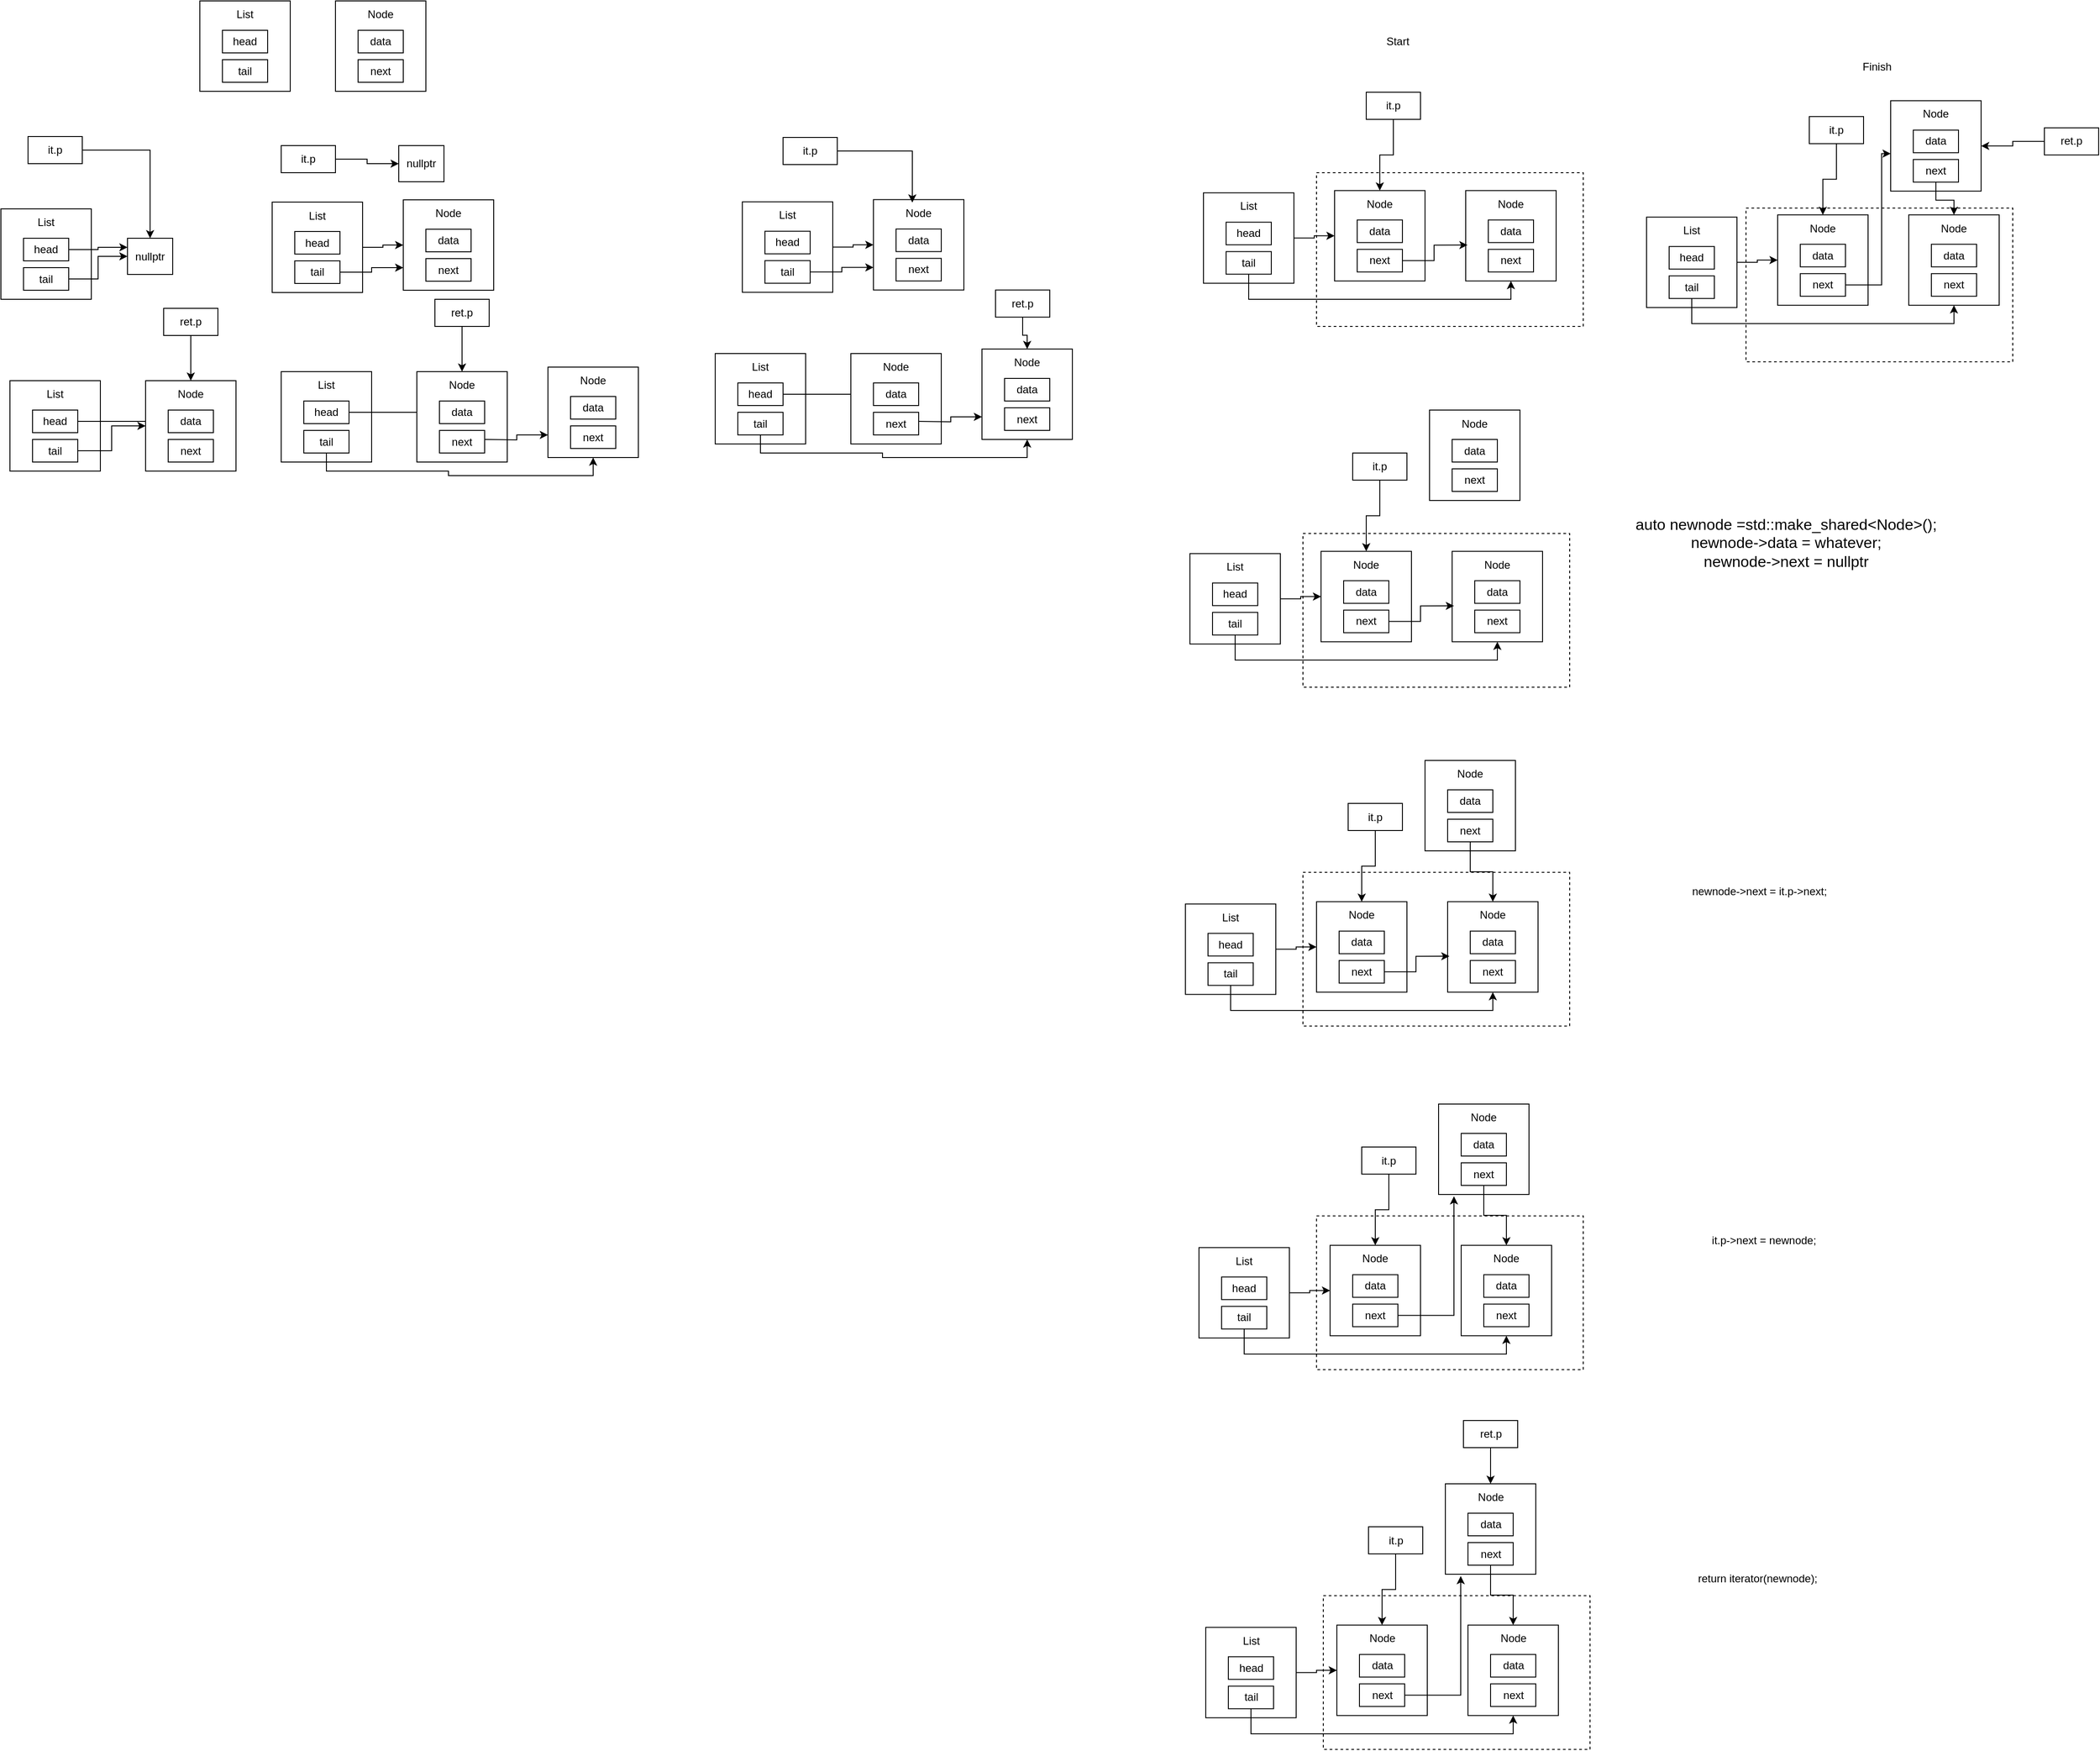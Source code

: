 <mxfile version="27.1.3">
  <diagram name="Page-1" id="NJ3bJq6OFTAaOYSWZV62">
    <mxGraphModel dx="1426" dy="754" grid="1" gridSize="10" guides="1" tooltips="1" connect="1" arrows="1" fold="1" page="1" pageScale="1" pageWidth="850" pageHeight="1100" math="0" shadow="0">
      <root>
        <mxCell id="0" />
        <mxCell id="1" parent="0" />
        <mxCell id="VThvGhGydYFepj7SWts7-1" value="" style="rounded=0;whiteSpace=wrap;html=1;" vertex="1" parent="1">
          <mxGeometry x="270" y="100" width="100" height="100" as="geometry" />
        </mxCell>
        <mxCell id="VThvGhGydYFepj7SWts7-2" value="List" style="text;html=1;align=center;verticalAlign=middle;whiteSpace=wrap;rounded=0;" vertex="1" parent="1">
          <mxGeometry x="290" y="100" width="60" height="30" as="geometry" />
        </mxCell>
        <mxCell id="VThvGhGydYFepj7SWts7-3" value="head" style="rounded=0;whiteSpace=wrap;html=1;" vertex="1" parent="1">
          <mxGeometry x="295" y="132.5" width="50" height="25" as="geometry" />
        </mxCell>
        <mxCell id="VThvGhGydYFepj7SWts7-4" value="tail" style="rounded=0;whiteSpace=wrap;html=1;" vertex="1" parent="1">
          <mxGeometry x="295" y="165" width="50" height="25" as="geometry" />
        </mxCell>
        <mxCell id="VThvGhGydYFepj7SWts7-5" value="" style="rounded=0;whiteSpace=wrap;html=1;" vertex="1" parent="1">
          <mxGeometry x="420" y="100" width="100" height="100" as="geometry" />
        </mxCell>
        <mxCell id="VThvGhGydYFepj7SWts7-6" value="Node" style="text;html=1;align=center;verticalAlign=middle;whiteSpace=wrap;rounded=0;" vertex="1" parent="1">
          <mxGeometry x="440" y="100" width="60" height="30" as="geometry" />
        </mxCell>
        <mxCell id="VThvGhGydYFepj7SWts7-7" value="data" style="rounded=0;whiteSpace=wrap;html=1;" vertex="1" parent="1">
          <mxGeometry x="445" y="132.5" width="50" height="25" as="geometry" />
        </mxCell>
        <mxCell id="VThvGhGydYFepj7SWts7-8" value="next" style="rounded=0;whiteSpace=wrap;html=1;" vertex="1" parent="1">
          <mxGeometry x="445" y="165" width="50" height="25" as="geometry" />
        </mxCell>
        <mxCell id="VThvGhGydYFepj7SWts7-9" value="" style="rounded=0;whiteSpace=wrap;html=1;" vertex="1" parent="1">
          <mxGeometry x="50" y="330" width="100" height="100" as="geometry" />
        </mxCell>
        <mxCell id="VThvGhGydYFepj7SWts7-10" value="List" style="text;html=1;align=center;verticalAlign=middle;whiteSpace=wrap;rounded=0;" vertex="1" parent="1">
          <mxGeometry x="70" y="330" width="60" height="30" as="geometry" />
        </mxCell>
        <mxCell id="VThvGhGydYFepj7SWts7-15" style="edgeStyle=orthogonalEdgeStyle;rounded=0;orthogonalLoop=1;jettySize=auto;html=1;entryX=0;entryY=0.25;entryDx=0;entryDy=0;" edge="1" parent="1" source="VThvGhGydYFepj7SWts7-11" target="VThvGhGydYFepj7SWts7-13">
          <mxGeometry relative="1" as="geometry" />
        </mxCell>
        <mxCell id="VThvGhGydYFepj7SWts7-11" value="head" style="rounded=0;whiteSpace=wrap;html=1;" vertex="1" parent="1">
          <mxGeometry x="75" y="362.5" width="50" height="25" as="geometry" />
        </mxCell>
        <mxCell id="VThvGhGydYFepj7SWts7-14" style="edgeStyle=orthogonalEdgeStyle;rounded=0;orthogonalLoop=1;jettySize=auto;html=1;" edge="1" parent="1" source="VThvGhGydYFepj7SWts7-12" target="VThvGhGydYFepj7SWts7-13">
          <mxGeometry relative="1" as="geometry" />
        </mxCell>
        <mxCell id="VThvGhGydYFepj7SWts7-12" value="tail" style="rounded=0;whiteSpace=wrap;html=1;" vertex="1" parent="1">
          <mxGeometry x="75" y="395" width="50" height="25" as="geometry" />
        </mxCell>
        <mxCell id="VThvGhGydYFepj7SWts7-13" value="nullptr" style="rounded=0;whiteSpace=wrap;html=1;" vertex="1" parent="1">
          <mxGeometry x="190" y="362.5" width="50" height="40" as="geometry" />
        </mxCell>
        <mxCell id="VThvGhGydYFepj7SWts7-27" style="edgeStyle=orthogonalEdgeStyle;rounded=0;orthogonalLoop=1;jettySize=auto;html=1;entryX=0;entryY=0.5;entryDx=0;entryDy=0;" edge="1" parent="1" source="VThvGhGydYFepj7SWts7-16" target="VThvGhGydYFepj7SWts7-23">
          <mxGeometry relative="1" as="geometry" />
        </mxCell>
        <mxCell id="VThvGhGydYFepj7SWts7-16" value="" style="rounded=0;whiteSpace=wrap;html=1;" vertex="1" parent="1">
          <mxGeometry x="350" y="322.5" width="100" height="100" as="geometry" />
        </mxCell>
        <mxCell id="VThvGhGydYFepj7SWts7-17" value="List" style="text;html=1;align=center;verticalAlign=middle;whiteSpace=wrap;rounded=0;" vertex="1" parent="1">
          <mxGeometry x="370" y="322.5" width="60" height="30" as="geometry" />
        </mxCell>
        <mxCell id="VThvGhGydYFepj7SWts7-18" value="head" style="rounded=0;whiteSpace=wrap;html=1;" vertex="1" parent="1">
          <mxGeometry x="375" y="355" width="50" height="25" as="geometry" />
        </mxCell>
        <mxCell id="VThvGhGydYFepj7SWts7-34" style="edgeStyle=orthogonalEdgeStyle;rounded=0;orthogonalLoop=1;jettySize=auto;html=1;entryX=0;entryY=0.75;entryDx=0;entryDy=0;" edge="1" parent="1" source="VThvGhGydYFepj7SWts7-19" target="VThvGhGydYFepj7SWts7-23">
          <mxGeometry relative="1" as="geometry" />
        </mxCell>
        <mxCell id="VThvGhGydYFepj7SWts7-19" value="tail" style="rounded=0;whiteSpace=wrap;html=1;" vertex="1" parent="1">
          <mxGeometry x="375" y="387.5" width="50" height="25" as="geometry" />
        </mxCell>
        <mxCell id="VThvGhGydYFepj7SWts7-21" style="edgeStyle=orthogonalEdgeStyle;rounded=0;orthogonalLoop=1;jettySize=auto;html=1;" edge="1" parent="1" source="VThvGhGydYFepj7SWts7-20" target="VThvGhGydYFepj7SWts7-13">
          <mxGeometry relative="1" as="geometry" />
        </mxCell>
        <mxCell id="VThvGhGydYFepj7SWts7-20" value="it.p" style="rounded=0;whiteSpace=wrap;html=1;" vertex="1" parent="1">
          <mxGeometry x="80" y="250" width="60" height="30" as="geometry" />
        </mxCell>
        <mxCell id="VThvGhGydYFepj7SWts7-33" style="edgeStyle=orthogonalEdgeStyle;rounded=0;orthogonalLoop=1;jettySize=auto;html=1;entryX=0;entryY=0.5;entryDx=0;entryDy=0;" edge="1" parent="1" source="VThvGhGydYFepj7SWts7-22" target="VThvGhGydYFepj7SWts7-32">
          <mxGeometry relative="1" as="geometry" />
        </mxCell>
        <mxCell id="VThvGhGydYFepj7SWts7-22" value="it.p" style="rounded=0;whiteSpace=wrap;html=1;" vertex="1" parent="1">
          <mxGeometry x="360" y="260" width="60" height="30" as="geometry" />
        </mxCell>
        <mxCell id="VThvGhGydYFepj7SWts7-23" value="" style="rounded=0;whiteSpace=wrap;html=1;" vertex="1" parent="1">
          <mxGeometry x="495" y="320" width="100" height="100" as="geometry" />
        </mxCell>
        <mxCell id="VThvGhGydYFepj7SWts7-24" value="Node" style="text;html=1;align=center;verticalAlign=middle;whiteSpace=wrap;rounded=0;" vertex="1" parent="1">
          <mxGeometry x="515" y="320" width="60" height="30" as="geometry" />
        </mxCell>
        <mxCell id="VThvGhGydYFepj7SWts7-25" value="data" style="rounded=0;whiteSpace=wrap;html=1;" vertex="1" parent="1">
          <mxGeometry x="520" y="352.5" width="50" height="25" as="geometry" />
        </mxCell>
        <mxCell id="VThvGhGydYFepj7SWts7-26" value="next" style="rounded=0;whiteSpace=wrap;html=1;" vertex="1" parent="1">
          <mxGeometry x="520" y="385" width="50" height="25" as="geometry" />
        </mxCell>
        <mxCell id="VThvGhGydYFepj7SWts7-32" value="nullptr" style="rounded=0;whiteSpace=wrap;html=1;" vertex="1" parent="1">
          <mxGeometry x="490" y="260" width="50" height="40" as="geometry" />
        </mxCell>
        <mxCell id="VThvGhGydYFepj7SWts7-39" value="it.p" style="rounded=0;whiteSpace=wrap;html=1;" vertex="1" parent="1">
          <mxGeometry x="915" y="251" width="60" height="30" as="geometry" />
        </mxCell>
        <mxCell id="VThvGhGydYFepj7SWts7-40" style="edgeStyle=orthogonalEdgeStyle;rounded=0;orthogonalLoop=1;jettySize=auto;html=1;entryX=0;entryY=0.5;entryDx=0;entryDy=0;" edge="1" parent="1" source="VThvGhGydYFepj7SWts7-41" target="VThvGhGydYFepj7SWts7-46">
          <mxGeometry relative="1" as="geometry" />
        </mxCell>
        <mxCell id="VThvGhGydYFepj7SWts7-41" value="" style="rounded=0;whiteSpace=wrap;html=1;" vertex="1" parent="1">
          <mxGeometry x="870" y="322.25" width="100" height="100" as="geometry" />
        </mxCell>
        <mxCell id="VThvGhGydYFepj7SWts7-42" value="List" style="text;html=1;align=center;verticalAlign=middle;whiteSpace=wrap;rounded=0;" vertex="1" parent="1">
          <mxGeometry x="890" y="322.25" width="60" height="30" as="geometry" />
        </mxCell>
        <mxCell id="VThvGhGydYFepj7SWts7-43" value="head" style="rounded=0;whiteSpace=wrap;html=1;" vertex="1" parent="1">
          <mxGeometry x="895" y="354.75" width="50" height="25" as="geometry" />
        </mxCell>
        <mxCell id="VThvGhGydYFepj7SWts7-44" style="edgeStyle=orthogonalEdgeStyle;rounded=0;orthogonalLoop=1;jettySize=auto;html=1;entryX=0;entryY=0.75;entryDx=0;entryDy=0;" edge="1" parent="1" source="VThvGhGydYFepj7SWts7-45" target="VThvGhGydYFepj7SWts7-46">
          <mxGeometry relative="1" as="geometry" />
        </mxCell>
        <mxCell id="VThvGhGydYFepj7SWts7-45" value="tail" style="rounded=0;whiteSpace=wrap;html=1;" vertex="1" parent="1">
          <mxGeometry x="895" y="387.25" width="50" height="25" as="geometry" />
        </mxCell>
        <mxCell id="VThvGhGydYFepj7SWts7-46" value="" style="rounded=0;whiteSpace=wrap;html=1;" vertex="1" parent="1">
          <mxGeometry x="1015" y="319.75" width="100" height="100" as="geometry" />
        </mxCell>
        <mxCell id="VThvGhGydYFepj7SWts7-47" value="Node" style="text;html=1;align=center;verticalAlign=middle;whiteSpace=wrap;rounded=0;" vertex="1" parent="1">
          <mxGeometry x="1035" y="319.75" width="60" height="30" as="geometry" />
        </mxCell>
        <mxCell id="VThvGhGydYFepj7SWts7-48" value="data" style="rounded=0;whiteSpace=wrap;html=1;" vertex="1" parent="1">
          <mxGeometry x="1040" y="352.25" width="50" height="25" as="geometry" />
        </mxCell>
        <mxCell id="VThvGhGydYFepj7SWts7-49" value="next" style="rounded=0;whiteSpace=wrap;html=1;" vertex="1" parent="1">
          <mxGeometry x="1040" y="384.75" width="50" height="25" as="geometry" />
        </mxCell>
        <mxCell id="VThvGhGydYFepj7SWts7-50" style="edgeStyle=orthogonalEdgeStyle;rounded=0;orthogonalLoop=1;jettySize=auto;html=1;entryX=0.383;entryY=0.108;entryDx=0;entryDy=0;entryPerimeter=0;" edge="1" parent="1" source="VThvGhGydYFepj7SWts7-39" target="VThvGhGydYFepj7SWts7-47">
          <mxGeometry relative="1" as="geometry" />
        </mxCell>
        <mxCell id="VThvGhGydYFepj7SWts7-61" style="edgeStyle=orthogonalEdgeStyle;rounded=0;orthogonalLoop=1;jettySize=auto;html=1;entryX=0;entryY=0.5;entryDx=0;entryDy=0;" edge="1" parent="1" source="VThvGhGydYFepj7SWts7-62" target="VThvGhGydYFepj7SWts7-67">
          <mxGeometry relative="1" as="geometry" />
        </mxCell>
        <mxCell id="VThvGhGydYFepj7SWts7-62" value="" style="rounded=0;whiteSpace=wrap;html=1;" vertex="1" parent="1">
          <mxGeometry x="1380" y="312.25" width="100" height="100" as="geometry" />
        </mxCell>
        <mxCell id="VThvGhGydYFepj7SWts7-63" value="List" style="text;html=1;align=center;verticalAlign=middle;whiteSpace=wrap;rounded=0;" vertex="1" parent="1">
          <mxGeometry x="1400" y="312.25" width="60" height="30" as="geometry" />
        </mxCell>
        <mxCell id="VThvGhGydYFepj7SWts7-64" value="head" style="rounded=0;whiteSpace=wrap;html=1;" vertex="1" parent="1">
          <mxGeometry x="1405" y="344.75" width="50" height="25" as="geometry" />
        </mxCell>
        <mxCell id="VThvGhGydYFepj7SWts7-75" style="edgeStyle=orthogonalEdgeStyle;rounded=0;orthogonalLoop=1;jettySize=auto;html=1;entryX=0.5;entryY=1;entryDx=0;entryDy=0;" edge="1" parent="1" source="VThvGhGydYFepj7SWts7-66" target="VThvGhGydYFepj7SWts7-71">
          <mxGeometry relative="1" as="geometry">
            <Array as="points">
              <mxPoint x="1430" y="430" />
              <mxPoint x="1720" y="430" />
            </Array>
          </mxGeometry>
        </mxCell>
        <mxCell id="VThvGhGydYFepj7SWts7-66" value="tail" style="rounded=0;whiteSpace=wrap;html=1;" vertex="1" parent="1">
          <mxGeometry x="1405" y="377.25" width="50" height="25" as="geometry" />
        </mxCell>
        <mxCell id="VThvGhGydYFepj7SWts7-67" value="" style="rounded=0;whiteSpace=wrap;html=1;" vertex="1" parent="1">
          <mxGeometry x="1525" y="309.75" width="100" height="100" as="geometry" />
        </mxCell>
        <mxCell id="VThvGhGydYFepj7SWts7-68" value="Node" style="text;html=1;align=center;verticalAlign=middle;whiteSpace=wrap;rounded=0;" vertex="1" parent="1">
          <mxGeometry x="1545" y="309.75" width="60" height="30" as="geometry" />
        </mxCell>
        <mxCell id="VThvGhGydYFepj7SWts7-69" value="data" style="rounded=0;whiteSpace=wrap;html=1;" vertex="1" parent="1">
          <mxGeometry x="1550" y="342.25" width="50" height="25" as="geometry" />
        </mxCell>
        <mxCell id="VThvGhGydYFepj7SWts7-70" value="next" style="rounded=0;whiteSpace=wrap;html=1;" vertex="1" parent="1">
          <mxGeometry x="1550" y="374.75" width="50" height="25" as="geometry" />
        </mxCell>
        <mxCell id="VThvGhGydYFepj7SWts7-71" value="" style="rounded=0;whiteSpace=wrap;html=1;" vertex="1" parent="1">
          <mxGeometry x="1670" y="309.75" width="100" height="100" as="geometry" />
        </mxCell>
        <mxCell id="VThvGhGydYFepj7SWts7-72" value="Node" style="text;html=1;align=center;verticalAlign=middle;whiteSpace=wrap;rounded=0;" vertex="1" parent="1">
          <mxGeometry x="1690" y="309.75" width="60" height="30" as="geometry" />
        </mxCell>
        <mxCell id="VThvGhGydYFepj7SWts7-73" value="data" style="rounded=0;whiteSpace=wrap;html=1;" vertex="1" parent="1">
          <mxGeometry x="1695" y="342.25" width="50" height="25" as="geometry" />
        </mxCell>
        <mxCell id="VThvGhGydYFepj7SWts7-74" value="next" style="rounded=0;whiteSpace=wrap;html=1;" vertex="1" parent="1">
          <mxGeometry x="1695" y="374.75" width="50" height="25" as="geometry" />
        </mxCell>
        <mxCell id="VThvGhGydYFepj7SWts7-81" style="edgeStyle=orthogonalEdgeStyle;rounded=0;orthogonalLoop=1;jettySize=auto;html=1;" edge="1" parent="1" source="VThvGhGydYFepj7SWts7-80" target="VThvGhGydYFepj7SWts7-68">
          <mxGeometry relative="1" as="geometry" />
        </mxCell>
        <mxCell id="VThvGhGydYFepj7SWts7-80" value="it.p" style="rounded=0;whiteSpace=wrap;html=1;" vertex="1" parent="1">
          <mxGeometry x="1560" y="201" width="60" height="30" as="geometry" />
        </mxCell>
        <mxCell id="VThvGhGydYFepj7SWts7-82" value="" style="rounded=0;whiteSpace=wrap;html=1;" vertex="1" parent="1">
          <mxGeometry x="60" y="520" width="100" height="100" as="geometry" />
        </mxCell>
        <mxCell id="VThvGhGydYFepj7SWts7-83" value="List" style="text;html=1;align=center;verticalAlign=middle;whiteSpace=wrap;rounded=0;" vertex="1" parent="1">
          <mxGeometry x="80" y="520" width="60" height="30" as="geometry" />
        </mxCell>
        <mxCell id="VThvGhGydYFepj7SWts7-91" style="edgeStyle=orthogonalEdgeStyle;rounded=0;orthogonalLoop=1;jettySize=auto;html=1;" edge="1" parent="1" source="VThvGhGydYFepj7SWts7-84">
          <mxGeometry relative="1" as="geometry">
            <mxPoint x="220" y="565" as="targetPoint" />
          </mxGeometry>
        </mxCell>
        <mxCell id="VThvGhGydYFepj7SWts7-84" value="head" style="rounded=0;whiteSpace=wrap;html=1;" vertex="1" parent="1">
          <mxGeometry x="85" y="552.5" width="50" height="25" as="geometry" />
        </mxCell>
        <mxCell id="VThvGhGydYFepj7SWts7-90" style="edgeStyle=orthogonalEdgeStyle;rounded=0;orthogonalLoop=1;jettySize=auto;html=1;entryX=0;entryY=0.5;entryDx=0;entryDy=0;" edge="1" parent="1" source="VThvGhGydYFepj7SWts7-85" target="VThvGhGydYFepj7SWts7-86">
          <mxGeometry relative="1" as="geometry" />
        </mxCell>
        <mxCell id="VThvGhGydYFepj7SWts7-85" value="tail" style="rounded=0;whiteSpace=wrap;html=1;" vertex="1" parent="1">
          <mxGeometry x="85" y="585" width="50" height="25" as="geometry" />
        </mxCell>
        <mxCell id="VThvGhGydYFepj7SWts7-86" value="" style="rounded=0;whiteSpace=wrap;html=1;" vertex="1" parent="1">
          <mxGeometry x="210" y="520" width="100" height="100" as="geometry" />
        </mxCell>
        <mxCell id="VThvGhGydYFepj7SWts7-87" value="Node" style="text;html=1;align=center;verticalAlign=middle;whiteSpace=wrap;rounded=0;" vertex="1" parent="1">
          <mxGeometry x="230" y="520" width="60" height="30" as="geometry" />
        </mxCell>
        <mxCell id="VThvGhGydYFepj7SWts7-88" value="data" style="rounded=0;whiteSpace=wrap;html=1;" vertex="1" parent="1">
          <mxGeometry x="235" y="552.5" width="50" height="25" as="geometry" />
        </mxCell>
        <mxCell id="VThvGhGydYFepj7SWts7-89" value="next" style="rounded=0;whiteSpace=wrap;html=1;" vertex="1" parent="1">
          <mxGeometry x="235" y="585" width="50" height="25" as="geometry" />
        </mxCell>
        <mxCell id="VThvGhGydYFepj7SWts7-93" style="edgeStyle=orthogonalEdgeStyle;rounded=0;orthogonalLoop=1;jettySize=auto;html=1;entryX=0.5;entryY=0;entryDx=0;entryDy=0;" edge="1" parent="1" source="VThvGhGydYFepj7SWts7-92" target="VThvGhGydYFepj7SWts7-87">
          <mxGeometry relative="1" as="geometry" />
        </mxCell>
        <mxCell id="VThvGhGydYFepj7SWts7-92" value="ret.p" style="rounded=0;whiteSpace=wrap;html=1;" vertex="1" parent="1">
          <mxGeometry x="230" y="440" width="60" height="30" as="geometry" />
        </mxCell>
        <mxCell id="VThvGhGydYFepj7SWts7-94" value="" style="rounded=0;whiteSpace=wrap;html=1;" vertex="1" parent="1">
          <mxGeometry x="360" y="510" width="100" height="100" as="geometry" />
        </mxCell>
        <mxCell id="VThvGhGydYFepj7SWts7-95" value="List" style="text;html=1;align=center;verticalAlign=middle;whiteSpace=wrap;rounded=0;" vertex="1" parent="1">
          <mxGeometry x="380" y="510" width="60" height="30" as="geometry" />
        </mxCell>
        <mxCell id="VThvGhGydYFepj7SWts7-96" style="edgeStyle=orthogonalEdgeStyle;rounded=0;orthogonalLoop=1;jettySize=auto;html=1;" edge="1" parent="1" source="VThvGhGydYFepj7SWts7-97">
          <mxGeometry relative="1" as="geometry">
            <mxPoint x="520" y="555" as="targetPoint" />
          </mxGeometry>
        </mxCell>
        <mxCell id="VThvGhGydYFepj7SWts7-97" value="head" style="rounded=0;whiteSpace=wrap;html=1;" vertex="1" parent="1">
          <mxGeometry x="385" y="542.5" width="50" height="25" as="geometry" />
        </mxCell>
        <mxCell id="VThvGhGydYFepj7SWts7-112" style="edgeStyle=orthogonalEdgeStyle;rounded=0;orthogonalLoop=1;jettySize=auto;html=1;entryX=0.5;entryY=1;entryDx=0;entryDy=0;" edge="1" parent="1" source="VThvGhGydYFepj7SWts7-99" target="VThvGhGydYFepj7SWts7-108">
          <mxGeometry relative="1" as="geometry">
            <Array as="points">
              <mxPoint x="410" y="620" />
              <mxPoint x="545" y="620" />
              <mxPoint x="545" y="625" />
              <mxPoint x="705" y="625" />
            </Array>
          </mxGeometry>
        </mxCell>
        <mxCell id="VThvGhGydYFepj7SWts7-99" value="tail" style="rounded=0;whiteSpace=wrap;html=1;" vertex="1" parent="1">
          <mxGeometry x="385" y="575" width="50" height="25" as="geometry" />
        </mxCell>
        <mxCell id="VThvGhGydYFepj7SWts7-100" value="" style="rounded=0;whiteSpace=wrap;html=1;" vertex="1" parent="1">
          <mxGeometry x="510" y="510" width="100" height="100" as="geometry" />
        </mxCell>
        <mxCell id="VThvGhGydYFepj7SWts7-101" value="Node" style="text;html=1;align=center;verticalAlign=middle;whiteSpace=wrap;rounded=0;" vertex="1" parent="1">
          <mxGeometry x="530" y="510" width="60" height="30" as="geometry" />
        </mxCell>
        <mxCell id="VThvGhGydYFepj7SWts7-102" value="data" style="rounded=0;whiteSpace=wrap;html=1;" vertex="1" parent="1">
          <mxGeometry x="535" y="542.5" width="50" height="25" as="geometry" />
        </mxCell>
        <mxCell id="VThvGhGydYFepj7SWts7-103" value="next" style="rounded=0;whiteSpace=wrap;html=1;" vertex="1" parent="1">
          <mxGeometry x="535" y="575" width="50" height="25" as="geometry" />
        </mxCell>
        <mxCell id="VThvGhGydYFepj7SWts7-104" style="edgeStyle=orthogonalEdgeStyle;rounded=0;orthogonalLoop=1;jettySize=auto;html=1;entryX=0.5;entryY=0;entryDx=0;entryDy=0;" edge="1" parent="1" source="VThvGhGydYFepj7SWts7-105" target="VThvGhGydYFepj7SWts7-101">
          <mxGeometry relative="1" as="geometry" />
        </mxCell>
        <mxCell id="VThvGhGydYFepj7SWts7-105" value="ret.p" style="rounded=0;whiteSpace=wrap;html=1;" vertex="1" parent="1">
          <mxGeometry x="530" y="430" width="60" height="30" as="geometry" />
        </mxCell>
        <mxCell id="VThvGhGydYFepj7SWts7-107" style="edgeStyle=orthogonalEdgeStyle;rounded=0;orthogonalLoop=1;jettySize=auto;html=1;entryX=0;entryY=0.75;entryDx=0;entryDy=0;" edge="1" parent="1" target="VThvGhGydYFepj7SWts7-108">
          <mxGeometry relative="1" as="geometry">
            <mxPoint x="585" y="585" as="sourcePoint" />
          </mxGeometry>
        </mxCell>
        <mxCell id="VThvGhGydYFepj7SWts7-108" value="" style="rounded=0;whiteSpace=wrap;html=1;" vertex="1" parent="1">
          <mxGeometry x="655" y="505" width="100" height="100" as="geometry" />
        </mxCell>
        <mxCell id="VThvGhGydYFepj7SWts7-109" value="Node" style="text;html=1;align=center;verticalAlign=middle;whiteSpace=wrap;rounded=0;" vertex="1" parent="1">
          <mxGeometry x="675" y="505" width="60" height="30" as="geometry" />
        </mxCell>
        <mxCell id="VThvGhGydYFepj7SWts7-110" value="data" style="rounded=0;whiteSpace=wrap;html=1;" vertex="1" parent="1">
          <mxGeometry x="680" y="537.5" width="50" height="25" as="geometry" />
        </mxCell>
        <mxCell id="VThvGhGydYFepj7SWts7-111" value="next" style="rounded=0;whiteSpace=wrap;html=1;" vertex="1" parent="1">
          <mxGeometry x="680" y="570" width="50" height="25" as="geometry" />
        </mxCell>
        <mxCell id="VThvGhGydYFepj7SWts7-113" value="" style="rounded=0;whiteSpace=wrap;html=1;" vertex="1" parent="1">
          <mxGeometry x="840" y="490" width="100" height="100" as="geometry" />
        </mxCell>
        <mxCell id="VThvGhGydYFepj7SWts7-114" value="List" style="text;html=1;align=center;verticalAlign=middle;whiteSpace=wrap;rounded=0;" vertex="1" parent="1">
          <mxGeometry x="860" y="490" width="60" height="30" as="geometry" />
        </mxCell>
        <mxCell id="VThvGhGydYFepj7SWts7-115" style="edgeStyle=orthogonalEdgeStyle;rounded=0;orthogonalLoop=1;jettySize=auto;html=1;" edge="1" parent="1" source="VThvGhGydYFepj7SWts7-116">
          <mxGeometry relative="1" as="geometry">
            <mxPoint x="1000" y="535" as="targetPoint" />
          </mxGeometry>
        </mxCell>
        <mxCell id="VThvGhGydYFepj7SWts7-116" value="head" style="rounded=0;whiteSpace=wrap;html=1;" vertex="1" parent="1">
          <mxGeometry x="865" y="522.5" width="50" height="25" as="geometry" />
        </mxCell>
        <mxCell id="VThvGhGydYFepj7SWts7-117" style="edgeStyle=orthogonalEdgeStyle;rounded=0;orthogonalLoop=1;jettySize=auto;html=1;entryX=0.5;entryY=1;entryDx=0;entryDy=0;" edge="1" parent="1" source="VThvGhGydYFepj7SWts7-118" target="VThvGhGydYFepj7SWts7-124">
          <mxGeometry relative="1" as="geometry">
            <Array as="points">
              <mxPoint x="890" y="600" />
              <mxPoint x="1025" y="600" />
              <mxPoint x="1025" y="605" />
              <mxPoint x="1185" y="605" />
            </Array>
          </mxGeometry>
        </mxCell>
        <mxCell id="VThvGhGydYFepj7SWts7-118" value="tail" style="rounded=0;whiteSpace=wrap;html=1;" vertex="1" parent="1">
          <mxGeometry x="865" y="555" width="50" height="25" as="geometry" />
        </mxCell>
        <mxCell id="VThvGhGydYFepj7SWts7-119" value="" style="rounded=0;whiteSpace=wrap;html=1;" vertex="1" parent="1">
          <mxGeometry x="990" y="490" width="100" height="100" as="geometry" />
        </mxCell>
        <mxCell id="VThvGhGydYFepj7SWts7-120" value="Node" style="text;html=1;align=center;verticalAlign=middle;whiteSpace=wrap;rounded=0;" vertex="1" parent="1">
          <mxGeometry x="1010" y="490" width="60" height="30" as="geometry" />
        </mxCell>
        <mxCell id="VThvGhGydYFepj7SWts7-121" value="data" style="rounded=0;whiteSpace=wrap;html=1;" vertex="1" parent="1">
          <mxGeometry x="1015" y="522.5" width="50" height="25" as="geometry" />
        </mxCell>
        <mxCell id="VThvGhGydYFepj7SWts7-122" value="next" style="rounded=0;whiteSpace=wrap;html=1;" vertex="1" parent="1">
          <mxGeometry x="1015" y="555" width="50" height="25" as="geometry" />
        </mxCell>
        <mxCell id="VThvGhGydYFepj7SWts7-123" style="edgeStyle=orthogonalEdgeStyle;rounded=0;orthogonalLoop=1;jettySize=auto;html=1;entryX=0;entryY=0.75;entryDx=0;entryDy=0;" edge="1" parent="1" target="VThvGhGydYFepj7SWts7-124">
          <mxGeometry relative="1" as="geometry">
            <mxPoint x="1065" y="565" as="sourcePoint" />
          </mxGeometry>
        </mxCell>
        <mxCell id="VThvGhGydYFepj7SWts7-124" value="" style="rounded=0;whiteSpace=wrap;html=1;" vertex="1" parent="1">
          <mxGeometry x="1135" y="485" width="100" height="100" as="geometry" />
        </mxCell>
        <mxCell id="VThvGhGydYFepj7SWts7-125" value="Node" style="text;html=1;align=center;verticalAlign=middle;whiteSpace=wrap;rounded=0;" vertex="1" parent="1">
          <mxGeometry x="1155" y="485" width="60" height="30" as="geometry" />
        </mxCell>
        <mxCell id="VThvGhGydYFepj7SWts7-126" value="data" style="rounded=0;whiteSpace=wrap;html=1;" vertex="1" parent="1">
          <mxGeometry x="1160" y="517.5" width="50" height="25" as="geometry" />
        </mxCell>
        <mxCell id="VThvGhGydYFepj7SWts7-127" value="next" style="rounded=0;whiteSpace=wrap;html=1;" vertex="1" parent="1">
          <mxGeometry x="1160" y="550" width="50" height="25" as="geometry" />
        </mxCell>
        <mxCell id="VThvGhGydYFepj7SWts7-129" style="edgeStyle=orthogonalEdgeStyle;rounded=0;orthogonalLoop=1;jettySize=auto;html=1;" edge="1" parent="1" source="VThvGhGydYFepj7SWts7-128" target="VThvGhGydYFepj7SWts7-125">
          <mxGeometry relative="1" as="geometry" />
        </mxCell>
        <mxCell id="VThvGhGydYFepj7SWts7-128" value="ret.p" style="rounded=0;whiteSpace=wrap;html=1;" vertex="1" parent="1">
          <mxGeometry x="1150" y="419.75" width="60" height="30" as="geometry" />
        </mxCell>
        <mxCell id="VThvGhGydYFepj7SWts7-130" style="edgeStyle=orthogonalEdgeStyle;rounded=0;orthogonalLoop=1;jettySize=auto;html=1;entryX=0;entryY=0.5;entryDx=0;entryDy=0;" edge="1" parent="1" source="VThvGhGydYFepj7SWts7-131" target="VThvGhGydYFepj7SWts7-136">
          <mxGeometry relative="1" as="geometry" />
        </mxCell>
        <mxCell id="VThvGhGydYFepj7SWts7-131" value="" style="rounded=0;whiteSpace=wrap;html=1;" vertex="1" parent="1">
          <mxGeometry x="1870" y="339.13" width="100" height="100" as="geometry" />
        </mxCell>
        <mxCell id="VThvGhGydYFepj7SWts7-132" value="List" style="text;html=1;align=center;verticalAlign=middle;whiteSpace=wrap;rounded=0;" vertex="1" parent="1">
          <mxGeometry x="1890" y="339.13" width="60" height="30" as="geometry" />
        </mxCell>
        <mxCell id="VThvGhGydYFepj7SWts7-133" value="head" style="rounded=0;whiteSpace=wrap;html=1;" vertex="1" parent="1">
          <mxGeometry x="1895" y="371.63" width="50" height="25" as="geometry" />
        </mxCell>
        <mxCell id="VThvGhGydYFepj7SWts7-134" style="edgeStyle=orthogonalEdgeStyle;rounded=0;orthogonalLoop=1;jettySize=auto;html=1;entryX=0.5;entryY=1;entryDx=0;entryDy=0;" edge="1" parent="1" source="VThvGhGydYFepj7SWts7-135" target="VThvGhGydYFepj7SWts7-140">
          <mxGeometry relative="1" as="geometry">
            <Array as="points">
              <mxPoint x="1920" y="456.88" />
              <mxPoint x="2210" y="456.88" />
            </Array>
          </mxGeometry>
        </mxCell>
        <mxCell id="VThvGhGydYFepj7SWts7-135" value="tail" style="rounded=0;whiteSpace=wrap;html=1;" vertex="1" parent="1">
          <mxGeometry x="1895" y="404.13" width="50" height="25" as="geometry" />
        </mxCell>
        <mxCell id="VThvGhGydYFepj7SWts7-136" value="" style="rounded=0;whiteSpace=wrap;html=1;" vertex="1" parent="1">
          <mxGeometry x="2015" y="336.63" width="100" height="100" as="geometry" />
        </mxCell>
        <mxCell id="VThvGhGydYFepj7SWts7-137" value="Node" style="text;html=1;align=center;verticalAlign=middle;whiteSpace=wrap;rounded=0;" vertex="1" parent="1">
          <mxGeometry x="2035" y="336.63" width="60" height="30" as="geometry" />
        </mxCell>
        <mxCell id="VThvGhGydYFepj7SWts7-138" value="data" style="rounded=0;whiteSpace=wrap;html=1;" vertex="1" parent="1">
          <mxGeometry x="2040" y="369.13" width="50" height="25" as="geometry" />
        </mxCell>
        <mxCell id="VThvGhGydYFepj7SWts7-139" value="next" style="rounded=0;whiteSpace=wrap;html=1;" vertex="1" parent="1">
          <mxGeometry x="2040" y="401.63" width="50" height="25" as="geometry" />
        </mxCell>
        <mxCell id="VThvGhGydYFepj7SWts7-140" value="" style="rounded=0;whiteSpace=wrap;html=1;" vertex="1" parent="1">
          <mxGeometry x="2160" y="336.63" width="100" height="100" as="geometry" />
        </mxCell>
        <mxCell id="VThvGhGydYFepj7SWts7-141" value="Node" style="text;html=1;align=center;verticalAlign=middle;whiteSpace=wrap;rounded=0;" vertex="1" parent="1">
          <mxGeometry x="2180" y="336.63" width="60" height="30" as="geometry" />
        </mxCell>
        <mxCell id="VThvGhGydYFepj7SWts7-142" value="data" style="rounded=0;whiteSpace=wrap;html=1;" vertex="1" parent="1">
          <mxGeometry x="2185" y="369.13" width="50" height="25" as="geometry" />
        </mxCell>
        <mxCell id="VThvGhGydYFepj7SWts7-143" value="next" style="rounded=0;whiteSpace=wrap;html=1;" vertex="1" parent="1">
          <mxGeometry x="2185" y="401.63" width="50" height="25" as="geometry" />
        </mxCell>
        <mxCell id="VThvGhGydYFepj7SWts7-144" style="edgeStyle=orthogonalEdgeStyle;rounded=0;orthogonalLoop=1;jettySize=auto;html=1;" edge="1" parent="1" source="VThvGhGydYFepj7SWts7-145" target="VThvGhGydYFepj7SWts7-137">
          <mxGeometry relative="1" as="geometry" />
        </mxCell>
        <mxCell id="VThvGhGydYFepj7SWts7-145" value="it.p" style="rounded=0;whiteSpace=wrap;html=1;" vertex="1" parent="1">
          <mxGeometry x="2050" y="227.88" width="60" height="30" as="geometry" />
        </mxCell>
        <mxCell id="VThvGhGydYFepj7SWts7-146" value="" style="rounded=0;whiteSpace=wrap;html=1;" vertex="1" parent="1">
          <mxGeometry x="2140" y="210.38" width="100" height="100" as="geometry" />
        </mxCell>
        <mxCell id="VThvGhGydYFepj7SWts7-147" value="Node" style="text;html=1;align=center;verticalAlign=middle;whiteSpace=wrap;rounded=0;" vertex="1" parent="1">
          <mxGeometry x="2160" y="210.38" width="60" height="30" as="geometry" />
        </mxCell>
        <mxCell id="VThvGhGydYFepj7SWts7-148" value="data" style="rounded=0;whiteSpace=wrap;html=1;" vertex="1" parent="1">
          <mxGeometry x="2165" y="242.88" width="50" height="25" as="geometry" />
        </mxCell>
        <mxCell id="VThvGhGydYFepj7SWts7-152" style="edgeStyle=orthogonalEdgeStyle;rounded=0;orthogonalLoop=1;jettySize=auto;html=1;entryX=0.5;entryY=0;entryDx=0;entryDy=0;" edge="1" parent="1" source="VThvGhGydYFepj7SWts7-149" target="VThvGhGydYFepj7SWts7-141">
          <mxGeometry relative="1" as="geometry" />
        </mxCell>
        <mxCell id="VThvGhGydYFepj7SWts7-149" value="next" style="rounded=0;whiteSpace=wrap;html=1;" vertex="1" parent="1">
          <mxGeometry x="2165" y="275.38" width="50" height="25" as="geometry" />
        </mxCell>
        <mxCell id="VThvGhGydYFepj7SWts7-150" style="edgeStyle=orthogonalEdgeStyle;rounded=0;orthogonalLoop=1;jettySize=auto;html=1;entryX=0.02;entryY=0.603;entryDx=0;entryDy=0;entryPerimeter=0;" edge="1" parent="1" source="VThvGhGydYFepj7SWts7-70" target="VThvGhGydYFepj7SWts7-71">
          <mxGeometry relative="1" as="geometry" />
        </mxCell>
        <mxCell id="VThvGhGydYFepj7SWts7-151" style="edgeStyle=orthogonalEdgeStyle;rounded=0;orthogonalLoop=1;jettySize=auto;html=1;entryX=0;entryY=0.585;entryDx=0;entryDy=0;entryPerimeter=0;" edge="1" parent="1" source="VThvGhGydYFepj7SWts7-139" target="VThvGhGydYFepj7SWts7-146">
          <mxGeometry relative="1" as="geometry">
            <Array as="points">
              <mxPoint x="2130" y="413.88" />
              <mxPoint x="2130" y="268.88" />
            </Array>
          </mxGeometry>
        </mxCell>
        <mxCell id="VThvGhGydYFepj7SWts7-158" style="edgeStyle=orthogonalEdgeStyle;rounded=0;orthogonalLoop=1;jettySize=auto;html=1;" edge="1" parent="1" source="VThvGhGydYFepj7SWts7-157" target="VThvGhGydYFepj7SWts7-146">
          <mxGeometry relative="1" as="geometry" />
        </mxCell>
        <mxCell id="VThvGhGydYFepj7SWts7-157" value="ret.p" style="rounded=0;whiteSpace=wrap;html=1;" vertex="1" parent="1">
          <mxGeometry x="2310" y="240.38" width="60" height="30" as="geometry" />
        </mxCell>
        <mxCell id="VThvGhGydYFepj7SWts7-159" value="" style="rounded=0;whiteSpace=wrap;html=1;fillColor=none;dashed=1;" vertex="1" parent="1">
          <mxGeometry x="1505" y="290" width="295" height="170" as="geometry" />
        </mxCell>
        <mxCell id="VThvGhGydYFepj7SWts7-160" value="" style="rounded=0;whiteSpace=wrap;html=1;fillColor=none;dashed=1;" vertex="1" parent="1">
          <mxGeometry x="1980" y="329.13" width="295" height="170" as="geometry" />
        </mxCell>
        <mxCell id="VThvGhGydYFepj7SWts7-161" value="Start" style="text;html=1;align=center;verticalAlign=middle;whiteSpace=wrap;rounded=0;" vertex="1" parent="1">
          <mxGeometry x="1565" y="130" width="60" height="30" as="geometry" />
        </mxCell>
        <mxCell id="VThvGhGydYFepj7SWts7-162" value="Finish" style="text;html=1;align=center;verticalAlign=middle;whiteSpace=wrap;rounded=0;" vertex="1" parent="1">
          <mxGeometry x="2095" y="157.5" width="60" height="30" as="geometry" />
        </mxCell>
        <mxCell id="VThvGhGydYFepj7SWts7-163" style="edgeStyle=orthogonalEdgeStyle;rounded=0;orthogonalLoop=1;jettySize=auto;html=1;entryX=0;entryY=0.5;entryDx=0;entryDy=0;" edge="1" parent="1" source="VThvGhGydYFepj7SWts7-164" target="VThvGhGydYFepj7SWts7-169">
          <mxGeometry relative="1" as="geometry" />
        </mxCell>
        <mxCell id="VThvGhGydYFepj7SWts7-164" value="" style="rounded=0;whiteSpace=wrap;html=1;" vertex="1" parent="1">
          <mxGeometry x="1365" y="711.25" width="100" height="100" as="geometry" />
        </mxCell>
        <mxCell id="VThvGhGydYFepj7SWts7-165" value="List" style="text;html=1;align=center;verticalAlign=middle;whiteSpace=wrap;rounded=0;" vertex="1" parent="1">
          <mxGeometry x="1385" y="711.25" width="60" height="30" as="geometry" />
        </mxCell>
        <mxCell id="VThvGhGydYFepj7SWts7-166" value="head" style="rounded=0;whiteSpace=wrap;html=1;" vertex="1" parent="1">
          <mxGeometry x="1390" y="743.75" width="50" height="25" as="geometry" />
        </mxCell>
        <mxCell id="VThvGhGydYFepj7SWts7-167" style="edgeStyle=orthogonalEdgeStyle;rounded=0;orthogonalLoop=1;jettySize=auto;html=1;entryX=0.5;entryY=1;entryDx=0;entryDy=0;" edge="1" parent="1" source="VThvGhGydYFepj7SWts7-168" target="VThvGhGydYFepj7SWts7-173">
          <mxGeometry relative="1" as="geometry">
            <Array as="points">
              <mxPoint x="1415" y="829" />
              <mxPoint x="1705" y="829" />
            </Array>
          </mxGeometry>
        </mxCell>
        <mxCell id="VThvGhGydYFepj7SWts7-168" value="tail" style="rounded=0;whiteSpace=wrap;html=1;" vertex="1" parent="1">
          <mxGeometry x="1390" y="776.25" width="50" height="25" as="geometry" />
        </mxCell>
        <mxCell id="VThvGhGydYFepj7SWts7-169" value="" style="rounded=0;whiteSpace=wrap;html=1;" vertex="1" parent="1">
          <mxGeometry x="1510" y="708.75" width="100" height="100" as="geometry" />
        </mxCell>
        <mxCell id="VThvGhGydYFepj7SWts7-170" value="Node" style="text;html=1;align=center;verticalAlign=middle;whiteSpace=wrap;rounded=0;" vertex="1" parent="1">
          <mxGeometry x="1530" y="708.75" width="60" height="30" as="geometry" />
        </mxCell>
        <mxCell id="VThvGhGydYFepj7SWts7-171" value="data" style="rounded=0;whiteSpace=wrap;html=1;" vertex="1" parent="1">
          <mxGeometry x="1535" y="741.25" width="50" height="25" as="geometry" />
        </mxCell>
        <mxCell id="VThvGhGydYFepj7SWts7-172" value="next" style="rounded=0;whiteSpace=wrap;html=1;" vertex="1" parent="1">
          <mxGeometry x="1535" y="773.75" width="50" height="25" as="geometry" />
        </mxCell>
        <mxCell id="VThvGhGydYFepj7SWts7-173" value="" style="rounded=0;whiteSpace=wrap;html=1;" vertex="1" parent="1">
          <mxGeometry x="1655" y="708.75" width="100" height="100" as="geometry" />
        </mxCell>
        <mxCell id="VThvGhGydYFepj7SWts7-174" value="Node" style="text;html=1;align=center;verticalAlign=middle;whiteSpace=wrap;rounded=0;" vertex="1" parent="1">
          <mxGeometry x="1675" y="708.75" width="60" height="30" as="geometry" />
        </mxCell>
        <mxCell id="VThvGhGydYFepj7SWts7-175" value="data" style="rounded=0;whiteSpace=wrap;html=1;" vertex="1" parent="1">
          <mxGeometry x="1680" y="741.25" width="50" height="25" as="geometry" />
        </mxCell>
        <mxCell id="VThvGhGydYFepj7SWts7-176" value="next" style="rounded=0;whiteSpace=wrap;html=1;" vertex="1" parent="1">
          <mxGeometry x="1680" y="773.75" width="50" height="25" as="geometry" />
        </mxCell>
        <mxCell id="VThvGhGydYFepj7SWts7-177" style="edgeStyle=orthogonalEdgeStyle;rounded=0;orthogonalLoop=1;jettySize=auto;html=1;" edge="1" parent="1" source="VThvGhGydYFepj7SWts7-178" target="VThvGhGydYFepj7SWts7-170">
          <mxGeometry relative="1" as="geometry" />
        </mxCell>
        <mxCell id="VThvGhGydYFepj7SWts7-178" value="it.p" style="rounded=0;whiteSpace=wrap;html=1;" vertex="1" parent="1">
          <mxGeometry x="1545" y="600" width="60" height="30" as="geometry" />
        </mxCell>
        <mxCell id="VThvGhGydYFepj7SWts7-179" style="edgeStyle=orthogonalEdgeStyle;rounded=0;orthogonalLoop=1;jettySize=auto;html=1;entryX=0.02;entryY=0.603;entryDx=0;entryDy=0;entryPerimeter=0;" edge="1" parent="1" source="VThvGhGydYFepj7SWts7-172" target="VThvGhGydYFepj7SWts7-173">
          <mxGeometry relative="1" as="geometry" />
        </mxCell>
        <mxCell id="VThvGhGydYFepj7SWts7-180" value="" style="rounded=0;whiteSpace=wrap;html=1;fillColor=none;dashed=1;" vertex="1" parent="1">
          <mxGeometry x="1490" y="689" width="295" height="170" as="geometry" />
        </mxCell>
        <mxCell id="VThvGhGydYFepj7SWts7-181" value="" style="rounded=0;whiteSpace=wrap;html=1;" vertex="1" parent="1">
          <mxGeometry x="1630" y="552.5" width="100" height="100" as="geometry" />
        </mxCell>
        <mxCell id="VThvGhGydYFepj7SWts7-182" value="Node" style="text;html=1;align=center;verticalAlign=middle;whiteSpace=wrap;rounded=0;" vertex="1" parent="1">
          <mxGeometry x="1650" y="552.5" width="60" height="30" as="geometry" />
        </mxCell>
        <mxCell id="VThvGhGydYFepj7SWts7-183" value="data" style="rounded=0;whiteSpace=wrap;html=1;" vertex="1" parent="1">
          <mxGeometry x="1655" y="585" width="50" height="25" as="geometry" />
        </mxCell>
        <mxCell id="VThvGhGydYFepj7SWts7-184" value="next" style="rounded=0;whiteSpace=wrap;html=1;" vertex="1" parent="1">
          <mxGeometry x="1655" y="617.5" width="50" height="25" as="geometry" />
        </mxCell>
        <mxCell id="VThvGhGydYFepj7SWts7-185" style="edgeStyle=orthogonalEdgeStyle;rounded=0;orthogonalLoop=1;jettySize=auto;html=1;entryX=0;entryY=0.5;entryDx=0;entryDy=0;" edge="1" parent="1" source="VThvGhGydYFepj7SWts7-186" target="VThvGhGydYFepj7SWts7-191">
          <mxGeometry relative="1" as="geometry" />
        </mxCell>
        <mxCell id="VThvGhGydYFepj7SWts7-186" value="" style="rounded=0;whiteSpace=wrap;html=1;" vertex="1" parent="1">
          <mxGeometry x="1360" y="1098.75" width="100" height="100" as="geometry" />
        </mxCell>
        <mxCell id="VThvGhGydYFepj7SWts7-187" value="List" style="text;html=1;align=center;verticalAlign=middle;whiteSpace=wrap;rounded=0;" vertex="1" parent="1">
          <mxGeometry x="1380" y="1098.75" width="60" height="30" as="geometry" />
        </mxCell>
        <mxCell id="VThvGhGydYFepj7SWts7-188" value="head" style="rounded=0;whiteSpace=wrap;html=1;" vertex="1" parent="1">
          <mxGeometry x="1385" y="1131.25" width="50" height="25" as="geometry" />
        </mxCell>
        <mxCell id="VThvGhGydYFepj7SWts7-189" style="edgeStyle=orthogonalEdgeStyle;rounded=0;orthogonalLoop=1;jettySize=auto;html=1;entryX=0.5;entryY=1;entryDx=0;entryDy=0;" edge="1" parent="1" source="VThvGhGydYFepj7SWts7-190" target="VThvGhGydYFepj7SWts7-195">
          <mxGeometry relative="1" as="geometry">
            <Array as="points">
              <mxPoint x="1410" y="1216.5" />
              <mxPoint x="1700" y="1216.5" />
            </Array>
          </mxGeometry>
        </mxCell>
        <mxCell id="VThvGhGydYFepj7SWts7-190" value="tail" style="rounded=0;whiteSpace=wrap;html=1;" vertex="1" parent="1">
          <mxGeometry x="1385" y="1163.75" width="50" height="25" as="geometry" />
        </mxCell>
        <mxCell id="VThvGhGydYFepj7SWts7-191" value="" style="rounded=0;whiteSpace=wrap;html=1;" vertex="1" parent="1">
          <mxGeometry x="1505" y="1096.25" width="100" height="100" as="geometry" />
        </mxCell>
        <mxCell id="VThvGhGydYFepj7SWts7-192" value="Node" style="text;html=1;align=center;verticalAlign=middle;whiteSpace=wrap;rounded=0;" vertex="1" parent="1">
          <mxGeometry x="1525" y="1096.25" width="60" height="30" as="geometry" />
        </mxCell>
        <mxCell id="VThvGhGydYFepj7SWts7-193" value="data" style="rounded=0;whiteSpace=wrap;html=1;" vertex="1" parent="1">
          <mxGeometry x="1530" y="1128.75" width="50" height="25" as="geometry" />
        </mxCell>
        <mxCell id="VThvGhGydYFepj7SWts7-194" value="next" style="rounded=0;whiteSpace=wrap;html=1;" vertex="1" parent="1">
          <mxGeometry x="1530" y="1161.25" width="50" height="25" as="geometry" />
        </mxCell>
        <mxCell id="VThvGhGydYFepj7SWts7-195" value="" style="rounded=0;whiteSpace=wrap;html=1;" vertex="1" parent="1">
          <mxGeometry x="1650" y="1096.25" width="100" height="100" as="geometry" />
        </mxCell>
        <mxCell id="VThvGhGydYFepj7SWts7-196" value="Node" style="text;html=1;align=center;verticalAlign=middle;whiteSpace=wrap;rounded=0;" vertex="1" parent="1">
          <mxGeometry x="1670" y="1096.25" width="60" height="30" as="geometry" />
        </mxCell>
        <mxCell id="VThvGhGydYFepj7SWts7-197" value="data" style="rounded=0;whiteSpace=wrap;html=1;" vertex="1" parent="1">
          <mxGeometry x="1675" y="1128.75" width="50" height="25" as="geometry" />
        </mxCell>
        <mxCell id="VThvGhGydYFepj7SWts7-198" value="next" style="rounded=0;whiteSpace=wrap;html=1;" vertex="1" parent="1">
          <mxGeometry x="1675" y="1161.25" width="50" height="25" as="geometry" />
        </mxCell>
        <mxCell id="VThvGhGydYFepj7SWts7-199" style="edgeStyle=orthogonalEdgeStyle;rounded=0;orthogonalLoop=1;jettySize=auto;html=1;" edge="1" parent="1" source="VThvGhGydYFepj7SWts7-200" target="VThvGhGydYFepj7SWts7-192">
          <mxGeometry relative="1" as="geometry" />
        </mxCell>
        <mxCell id="VThvGhGydYFepj7SWts7-200" value="it.p" style="rounded=0;whiteSpace=wrap;html=1;" vertex="1" parent="1">
          <mxGeometry x="1540" y="987.5" width="60" height="30" as="geometry" />
        </mxCell>
        <mxCell id="VThvGhGydYFepj7SWts7-201" style="edgeStyle=orthogonalEdgeStyle;rounded=0;orthogonalLoop=1;jettySize=auto;html=1;entryX=0.02;entryY=0.603;entryDx=0;entryDy=0;entryPerimeter=0;" edge="1" parent="1" source="VThvGhGydYFepj7SWts7-194" target="VThvGhGydYFepj7SWts7-195">
          <mxGeometry relative="1" as="geometry" />
        </mxCell>
        <mxCell id="VThvGhGydYFepj7SWts7-202" value="" style="rounded=0;whiteSpace=wrap;html=1;fillColor=none;dashed=1;" vertex="1" parent="1">
          <mxGeometry x="1490" y="1063.75" width="295" height="170" as="geometry" />
        </mxCell>
        <mxCell id="VThvGhGydYFepj7SWts7-203" value="" style="rounded=0;whiteSpace=wrap;html=1;" vertex="1" parent="1">
          <mxGeometry x="1625" y="940" width="100" height="100" as="geometry" />
        </mxCell>
        <mxCell id="VThvGhGydYFepj7SWts7-204" value="Node" style="text;html=1;align=center;verticalAlign=middle;whiteSpace=wrap;rounded=0;" vertex="1" parent="1">
          <mxGeometry x="1645" y="940" width="60" height="30" as="geometry" />
        </mxCell>
        <mxCell id="VThvGhGydYFepj7SWts7-205" value="data" style="rounded=0;whiteSpace=wrap;html=1;" vertex="1" parent="1">
          <mxGeometry x="1650" y="972.5" width="50" height="25" as="geometry" />
        </mxCell>
        <mxCell id="VThvGhGydYFepj7SWts7-208" style="edgeStyle=orthogonalEdgeStyle;rounded=0;orthogonalLoop=1;jettySize=auto;html=1;entryX=0.5;entryY=0;entryDx=0;entryDy=0;" edge="1" parent="1" source="VThvGhGydYFepj7SWts7-206" target="VThvGhGydYFepj7SWts7-196">
          <mxGeometry relative="1" as="geometry" />
        </mxCell>
        <mxCell id="VThvGhGydYFepj7SWts7-206" value="next" style="rounded=0;whiteSpace=wrap;html=1;" vertex="1" parent="1">
          <mxGeometry x="1650" y="1005" width="50" height="25" as="geometry" />
        </mxCell>
        <mxCell id="VThvGhGydYFepj7SWts7-209" style="edgeStyle=orthogonalEdgeStyle;rounded=0;orthogonalLoop=1;jettySize=auto;html=1;entryX=0;entryY=0.5;entryDx=0;entryDy=0;" edge="1" parent="1" source="VThvGhGydYFepj7SWts7-210" target="VThvGhGydYFepj7SWts7-215">
          <mxGeometry relative="1" as="geometry" />
        </mxCell>
        <mxCell id="VThvGhGydYFepj7SWts7-210" value="" style="rounded=0;whiteSpace=wrap;html=1;" vertex="1" parent="1">
          <mxGeometry x="1375" y="1478.75" width="100" height="100" as="geometry" />
        </mxCell>
        <mxCell id="VThvGhGydYFepj7SWts7-211" value="List" style="text;html=1;align=center;verticalAlign=middle;whiteSpace=wrap;rounded=0;" vertex="1" parent="1">
          <mxGeometry x="1395" y="1478.75" width="60" height="30" as="geometry" />
        </mxCell>
        <mxCell id="VThvGhGydYFepj7SWts7-212" value="head" style="rounded=0;whiteSpace=wrap;html=1;" vertex="1" parent="1">
          <mxGeometry x="1400" y="1511.25" width="50" height="25" as="geometry" />
        </mxCell>
        <mxCell id="VThvGhGydYFepj7SWts7-213" style="edgeStyle=orthogonalEdgeStyle;rounded=0;orthogonalLoop=1;jettySize=auto;html=1;entryX=0.5;entryY=1;entryDx=0;entryDy=0;" edge="1" parent="1" source="VThvGhGydYFepj7SWts7-214" target="VThvGhGydYFepj7SWts7-219">
          <mxGeometry relative="1" as="geometry">
            <Array as="points">
              <mxPoint x="1425" y="1596.5" />
              <mxPoint x="1715" y="1596.5" />
            </Array>
          </mxGeometry>
        </mxCell>
        <mxCell id="VThvGhGydYFepj7SWts7-214" value="tail" style="rounded=0;whiteSpace=wrap;html=1;" vertex="1" parent="1">
          <mxGeometry x="1400" y="1543.75" width="50" height="25" as="geometry" />
        </mxCell>
        <mxCell id="VThvGhGydYFepj7SWts7-215" value="" style="rounded=0;whiteSpace=wrap;html=1;" vertex="1" parent="1">
          <mxGeometry x="1520" y="1476.25" width="100" height="100" as="geometry" />
        </mxCell>
        <mxCell id="VThvGhGydYFepj7SWts7-216" value="Node" style="text;html=1;align=center;verticalAlign=middle;whiteSpace=wrap;rounded=0;" vertex="1" parent="1">
          <mxGeometry x="1540" y="1476.25" width="60" height="30" as="geometry" />
        </mxCell>
        <mxCell id="VThvGhGydYFepj7SWts7-217" value="data" style="rounded=0;whiteSpace=wrap;html=1;" vertex="1" parent="1">
          <mxGeometry x="1545" y="1508.75" width="50" height="25" as="geometry" />
        </mxCell>
        <mxCell id="VThvGhGydYFepj7SWts7-218" value="next" style="rounded=0;whiteSpace=wrap;html=1;" vertex="1" parent="1">
          <mxGeometry x="1545" y="1541.25" width="50" height="25" as="geometry" />
        </mxCell>
        <mxCell id="VThvGhGydYFepj7SWts7-219" value="" style="rounded=0;whiteSpace=wrap;html=1;" vertex="1" parent="1">
          <mxGeometry x="1665" y="1476.25" width="100" height="100" as="geometry" />
        </mxCell>
        <mxCell id="VThvGhGydYFepj7SWts7-220" value="Node" style="text;html=1;align=center;verticalAlign=middle;whiteSpace=wrap;rounded=0;" vertex="1" parent="1">
          <mxGeometry x="1685" y="1476.25" width="60" height="30" as="geometry" />
        </mxCell>
        <mxCell id="VThvGhGydYFepj7SWts7-221" value="data" style="rounded=0;whiteSpace=wrap;html=1;" vertex="1" parent="1">
          <mxGeometry x="1690" y="1508.75" width="50" height="25" as="geometry" />
        </mxCell>
        <mxCell id="VThvGhGydYFepj7SWts7-222" value="next" style="rounded=0;whiteSpace=wrap;html=1;" vertex="1" parent="1">
          <mxGeometry x="1690" y="1541.25" width="50" height="25" as="geometry" />
        </mxCell>
        <mxCell id="VThvGhGydYFepj7SWts7-223" style="edgeStyle=orthogonalEdgeStyle;rounded=0;orthogonalLoop=1;jettySize=auto;html=1;" edge="1" parent="1" source="VThvGhGydYFepj7SWts7-224" target="VThvGhGydYFepj7SWts7-216">
          <mxGeometry relative="1" as="geometry" />
        </mxCell>
        <mxCell id="VThvGhGydYFepj7SWts7-224" value="it.p" style="rounded=0;whiteSpace=wrap;html=1;" vertex="1" parent="1">
          <mxGeometry x="1555" y="1367.5" width="60" height="30" as="geometry" />
        </mxCell>
        <mxCell id="VThvGhGydYFepj7SWts7-225" style="edgeStyle=orthogonalEdgeStyle;rounded=0;orthogonalLoop=1;jettySize=auto;html=1;entryX=0.17;entryY=1.02;entryDx=0;entryDy=0;entryPerimeter=0;" edge="1" parent="1" source="VThvGhGydYFepj7SWts7-218" target="VThvGhGydYFepj7SWts7-227">
          <mxGeometry relative="1" as="geometry" />
        </mxCell>
        <mxCell id="VThvGhGydYFepj7SWts7-226" value="" style="rounded=0;whiteSpace=wrap;html=1;fillColor=none;dashed=1;" vertex="1" parent="1">
          <mxGeometry x="1505" y="1443.75" width="295" height="170" as="geometry" />
        </mxCell>
        <mxCell id="VThvGhGydYFepj7SWts7-227" value="" style="rounded=0;whiteSpace=wrap;html=1;" vertex="1" parent="1">
          <mxGeometry x="1640" y="1320" width="100" height="100" as="geometry" />
        </mxCell>
        <mxCell id="VThvGhGydYFepj7SWts7-228" value="Node" style="text;html=1;align=center;verticalAlign=middle;whiteSpace=wrap;rounded=0;" vertex="1" parent="1">
          <mxGeometry x="1660" y="1320" width="60" height="30" as="geometry" />
        </mxCell>
        <mxCell id="VThvGhGydYFepj7SWts7-229" value="data" style="rounded=0;whiteSpace=wrap;html=1;" vertex="1" parent="1">
          <mxGeometry x="1665" y="1352.5" width="50" height="25" as="geometry" />
        </mxCell>
        <mxCell id="VThvGhGydYFepj7SWts7-230" style="edgeStyle=orthogonalEdgeStyle;rounded=0;orthogonalLoop=1;jettySize=auto;html=1;entryX=0.5;entryY=0;entryDx=0;entryDy=0;" edge="1" parent="1" source="VThvGhGydYFepj7SWts7-231" target="VThvGhGydYFepj7SWts7-220">
          <mxGeometry relative="1" as="geometry" />
        </mxCell>
        <mxCell id="VThvGhGydYFepj7SWts7-231" value="next" style="rounded=0;whiteSpace=wrap;html=1;" vertex="1" parent="1">
          <mxGeometry x="1665" y="1385" width="50" height="25" as="geometry" />
        </mxCell>
        <mxCell id="VThvGhGydYFepj7SWts7-233" style="edgeStyle=orthogonalEdgeStyle;rounded=0;orthogonalLoop=1;jettySize=auto;html=1;entryX=0;entryY=0.5;entryDx=0;entryDy=0;" edge="1" parent="1" source="VThvGhGydYFepj7SWts7-234" target="VThvGhGydYFepj7SWts7-239">
          <mxGeometry relative="1" as="geometry" />
        </mxCell>
        <mxCell id="VThvGhGydYFepj7SWts7-234" value="" style="rounded=0;whiteSpace=wrap;html=1;" vertex="1" parent="1">
          <mxGeometry x="1382.5" y="1898.75" width="100" height="100" as="geometry" />
        </mxCell>
        <mxCell id="VThvGhGydYFepj7SWts7-235" value="List" style="text;html=1;align=center;verticalAlign=middle;whiteSpace=wrap;rounded=0;" vertex="1" parent="1">
          <mxGeometry x="1402.5" y="1898.75" width="60" height="30" as="geometry" />
        </mxCell>
        <mxCell id="VThvGhGydYFepj7SWts7-236" value="head" style="rounded=0;whiteSpace=wrap;html=1;" vertex="1" parent="1">
          <mxGeometry x="1407.5" y="1931.25" width="50" height="25" as="geometry" />
        </mxCell>
        <mxCell id="VThvGhGydYFepj7SWts7-237" style="edgeStyle=orthogonalEdgeStyle;rounded=0;orthogonalLoop=1;jettySize=auto;html=1;entryX=0.5;entryY=1;entryDx=0;entryDy=0;" edge="1" parent="1" source="VThvGhGydYFepj7SWts7-238" target="VThvGhGydYFepj7SWts7-243">
          <mxGeometry relative="1" as="geometry">
            <Array as="points">
              <mxPoint x="1432.5" y="2016.5" />
              <mxPoint x="1722.5" y="2016.5" />
            </Array>
          </mxGeometry>
        </mxCell>
        <mxCell id="VThvGhGydYFepj7SWts7-238" value="tail" style="rounded=0;whiteSpace=wrap;html=1;" vertex="1" parent="1">
          <mxGeometry x="1407.5" y="1963.75" width="50" height="25" as="geometry" />
        </mxCell>
        <mxCell id="VThvGhGydYFepj7SWts7-239" value="" style="rounded=0;whiteSpace=wrap;html=1;" vertex="1" parent="1">
          <mxGeometry x="1527.5" y="1896.25" width="100" height="100" as="geometry" />
        </mxCell>
        <mxCell id="VThvGhGydYFepj7SWts7-240" value="Node" style="text;html=1;align=center;verticalAlign=middle;whiteSpace=wrap;rounded=0;" vertex="1" parent="1">
          <mxGeometry x="1547.5" y="1896.25" width="60" height="30" as="geometry" />
        </mxCell>
        <mxCell id="VThvGhGydYFepj7SWts7-241" value="data" style="rounded=0;whiteSpace=wrap;html=1;" vertex="1" parent="1">
          <mxGeometry x="1552.5" y="1928.75" width="50" height="25" as="geometry" />
        </mxCell>
        <mxCell id="VThvGhGydYFepj7SWts7-242" value="next" style="rounded=0;whiteSpace=wrap;html=1;" vertex="1" parent="1">
          <mxGeometry x="1552.5" y="1961.25" width="50" height="25" as="geometry" />
        </mxCell>
        <mxCell id="VThvGhGydYFepj7SWts7-243" value="" style="rounded=0;whiteSpace=wrap;html=1;" vertex="1" parent="1">
          <mxGeometry x="1672.5" y="1896.25" width="100" height="100" as="geometry" />
        </mxCell>
        <mxCell id="VThvGhGydYFepj7SWts7-244" value="Node" style="text;html=1;align=center;verticalAlign=middle;whiteSpace=wrap;rounded=0;" vertex="1" parent="1">
          <mxGeometry x="1692.5" y="1896.25" width="60" height="30" as="geometry" />
        </mxCell>
        <mxCell id="VThvGhGydYFepj7SWts7-245" value="data" style="rounded=0;whiteSpace=wrap;html=1;" vertex="1" parent="1">
          <mxGeometry x="1697.5" y="1928.75" width="50" height="25" as="geometry" />
        </mxCell>
        <mxCell id="VThvGhGydYFepj7SWts7-246" value="next" style="rounded=0;whiteSpace=wrap;html=1;" vertex="1" parent="1">
          <mxGeometry x="1697.5" y="1961.25" width="50" height="25" as="geometry" />
        </mxCell>
        <mxCell id="VThvGhGydYFepj7SWts7-247" style="edgeStyle=orthogonalEdgeStyle;rounded=0;orthogonalLoop=1;jettySize=auto;html=1;" edge="1" parent="1" source="VThvGhGydYFepj7SWts7-248" target="VThvGhGydYFepj7SWts7-240">
          <mxGeometry relative="1" as="geometry" />
        </mxCell>
        <mxCell id="VThvGhGydYFepj7SWts7-248" value="it.p" style="rounded=0;whiteSpace=wrap;html=1;" vertex="1" parent="1">
          <mxGeometry x="1562.5" y="1787.5" width="60" height="30" as="geometry" />
        </mxCell>
        <mxCell id="VThvGhGydYFepj7SWts7-249" style="edgeStyle=orthogonalEdgeStyle;rounded=0;orthogonalLoop=1;jettySize=auto;html=1;entryX=0.17;entryY=1.02;entryDx=0;entryDy=0;entryPerimeter=0;" edge="1" parent="1" source="VThvGhGydYFepj7SWts7-242" target="VThvGhGydYFepj7SWts7-251">
          <mxGeometry relative="1" as="geometry" />
        </mxCell>
        <mxCell id="VThvGhGydYFepj7SWts7-250" value="" style="rounded=0;whiteSpace=wrap;html=1;fillColor=none;dashed=1;" vertex="1" parent="1">
          <mxGeometry x="1512.5" y="1863.75" width="295" height="170" as="geometry" />
        </mxCell>
        <mxCell id="VThvGhGydYFepj7SWts7-251" value="" style="rounded=0;whiteSpace=wrap;html=1;" vertex="1" parent="1">
          <mxGeometry x="1647.5" y="1740" width="100" height="100" as="geometry" />
        </mxCell>
        <mxCell id="VThvGhGydYFepj7SWts7-252" value="Node" style="text;html=1;align=center;verticalAlign=middle;whiteSpace=wrap;rounded=0;" vertex="1" parent="1">
          <mxGeometry x="1667.5" y="1740" width="60" height="30" as="geometry" />
        </mxCell>
        <mxCell id="VThvGhGydYFepj7SWts7-253" value="data" style="rounded=0;whiteSpace=wrap;html=1;" vertex="1" parent="1">
          <mxGeometry x="1672.5" y="1772.5" width="50" height="25" as="geometry" />
        </mxCell>
        <mxCell id="VThvGhGydYFepj7SWts7-254" style="edgeStyle=orthogonalEdgeStyle;rounded=0;orthogonalLoop=1;jettySize=auto;html=1;entryX=0.5;entryY=0;entryDx=0;entryDy=0;" edge="1" parent="1" source="VThvGhGydYFepj7SWts7-255" target="VThvGhGydYFepj7SWts7-244">
          <mxGeometry relative="1" as="geometry" />
        </mxCell>
        <mxCell id="VThvGhGydYFepj7SWts7-255" value="next" style="rounded=0;whiteSpace=wrap;html=1;" vertex="1" parent="1">
          <mxGeometry x="1672.5" y="1805" width="50" height="25" as="geometry" />
        </mxCell>
        <mxCell id="VThvGhGydYFepj7SWts7-257" style="edgeStyle=orthogonalEdgeStyle;rounded=0;orthogonalLoop=1;jettySize=auto;html=1;entryX=0.5;entryY=0;entryDx=0;entryDy=0;" edge="1" parent="1" source="VThvGhGydYFepj7SWts7-256" target="VThvGhGydYFepj7SWts7-252">
          <mxGeometry relative="1" as="geometry" />
        </mxCell>
        <mxCell id="VThvGhGydYFepj7SWts7-256" value="ret.p" style="rounded=0;whiteSpace=wrap;html=1;" vertex="1" parent="1">
          <mxGeometry x="1667.5" y="1670" width="60" height="30" as="geometry" />
        </mxCell>
        <mxCell id="VThvGhGydYFepj7SWts7-258" value="&lt;div&gt;auto newnode =std::make_shared&amp;lt;Node&amp;gt;();&lt;/div&gt;&lt;div&gt;newnode-&amp;gt;data = whatever;&lt;/div&gt;&lt;div&gt;newnode-&amp;gt;next = nullptr&lt;/div&gt;" style="text;html=1;align=center;verticalAlign=middle;whiteSpace=wrap;rounded=0;fontSize=17;" vertex="1" parent="1">
          <mxGeometry x="1807.5" y="670" width="432.5" height="60" as="geometry" />
        </mxCell>
        <mxCell id="VThvGhGydYFepj7SWts7-259" value="&lt;div&gt;newnode-&amp;gt;next = it.p-&amp;gt;next;&lt;/div&gt;" style="text;html=1;align=center;verticalAlign=middle;whiteSpace=wrap;rounded=0;" vertex="1" parent="1">
          <mxGeometry x="1810" y="1050" width="370" height="70" as="geometry" />
        </mxCell>
        <mxCell id="VThvGhGydYFepj7SWts7-260" value="&lt;div&gt;it.p-&amp;gt;next = newnode;&lt;/div&gt;" style="text;html=1;align=center;verticalAlign=middle;whiteSpace=wrap;rounded=0;" vertex="1" parent="1">
          <mxGeometry x="1815" y="1436.25" width="370" height="70" as="geometry" />
        </mxCell>
        <mxCell id="VThvGhGydYFepj7SWts7-261" value="&lt;div&gt;return iterator(newnode);&lt;/div&gt;" style="text;html=1;align=center;verticalAlign=middle;whiteSpace=wrap;rounded=0;" vertex="1" parent="1">
          <mxGeometry x="1807.5" y="1810" width="370" height="70" as="geometry" />
        </mxCell>
      </root>
    </mxGraphModel>
  </diagram>
</mxfile>

